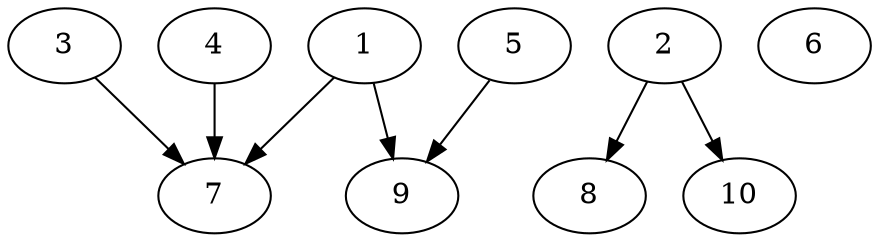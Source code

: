 // DAG automatically generated by daggen at Thu Oct  3 13:58:05 2019
// ./daggen --dot -n 10 --ccr 0.4 --fat 0.9 --regular 0.7 --density 0.5 --mindata 5242880 --maxdata 52428800 
digraph G {
  1 [size="85056000", alpha="0.06", expect_size="34022400"] 
  1 -> 7 [size ="34022400"]
  1 -> 9 [size ="34022400"]
  2 [size="55485440", alpha="0.06", expect_size="22194176"] 
  2 -> 8 [size ="22194176"]
  2 -> 10 [size ="22194176"]
  3 [size="66562560", alpha="0.09", expect_size="26625024"] 
  3 -> 7 [size ="26625024"]
  4 [size="36646400", alpha="0.02", expect_size="14658560"] 
  4 -> 7 [size ="14658560"]
  5 [size="101286400", alpha="0.15", expect_size="40514560"] 
  5 -> 9 [size ="40514560"]
  6 [size="124474880", alpha="0.06", expect_size="49789952"] 
  7 [size="101957120", alpha="0.17", expect_size="40782848"] 
  8 [size="91540480", alpha="0.00", expect_size="36616192"] 
  9 [size="74769920", alpha="0.09", expect_size="29907968"] 
  10 [size="131054080", alpha="0.16", expect_size="52421632"] 
}
